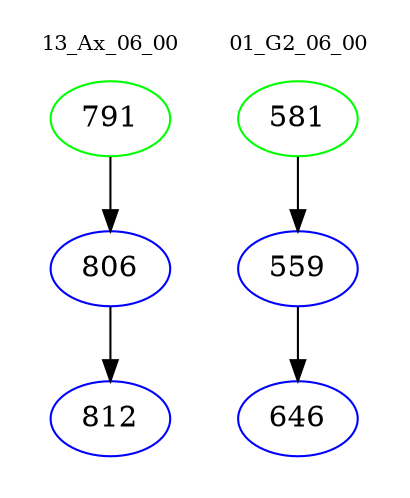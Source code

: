 digraph{
subgraph cluster_0 {
color = white
label = "13_Ax_06_00";
fontsize=10;
T0_791 [label="791", color="green"]
T0_791 -> T0_806 [color="black"]
T0_806 [label="806", color="blue"]
T0_806 -> T0_812 [color="black"]
T0_812 [label="812", color="blue"]
}
subgraph cluster_1 {
color = white
label = "01_G2_06_00";
fontsize=10;
T1_581 [label="581", color="green"]
T1_581 -> T1_559 [color="black"]
T1_559 [label="559", color="blue"]
T1_559 -> T1_646 [color="black"]
T1_646 [label="646", color="blue"]
}
}
